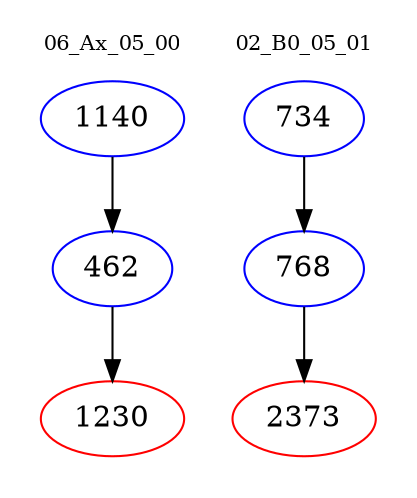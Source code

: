 digraph{
subgraph cluster_0 {
color = white
label = "06_Ax_05_00";
fontsize=10;
T0_1140 [label="1140", color="blue"]
T0_1140 -> T0_462 [color="black"]
T0_462 [label="462", color="blue"]
T0_462 -> T0_1230 [color="black"]
T0_1230 [label="1230", color="red"]
}
subgraph cluster_1 {
color = white
label = "02_B0_05_01";
fontsize=10;
T1_734 [label="734", color="blue"]
T1_734 -> T1_768 [color="black"]
T1_768 [label="768", color="blue"]
T1_768 -> T1_2373 [color="black"]
T1_2373 [label="2373", color="red"]
}
}
